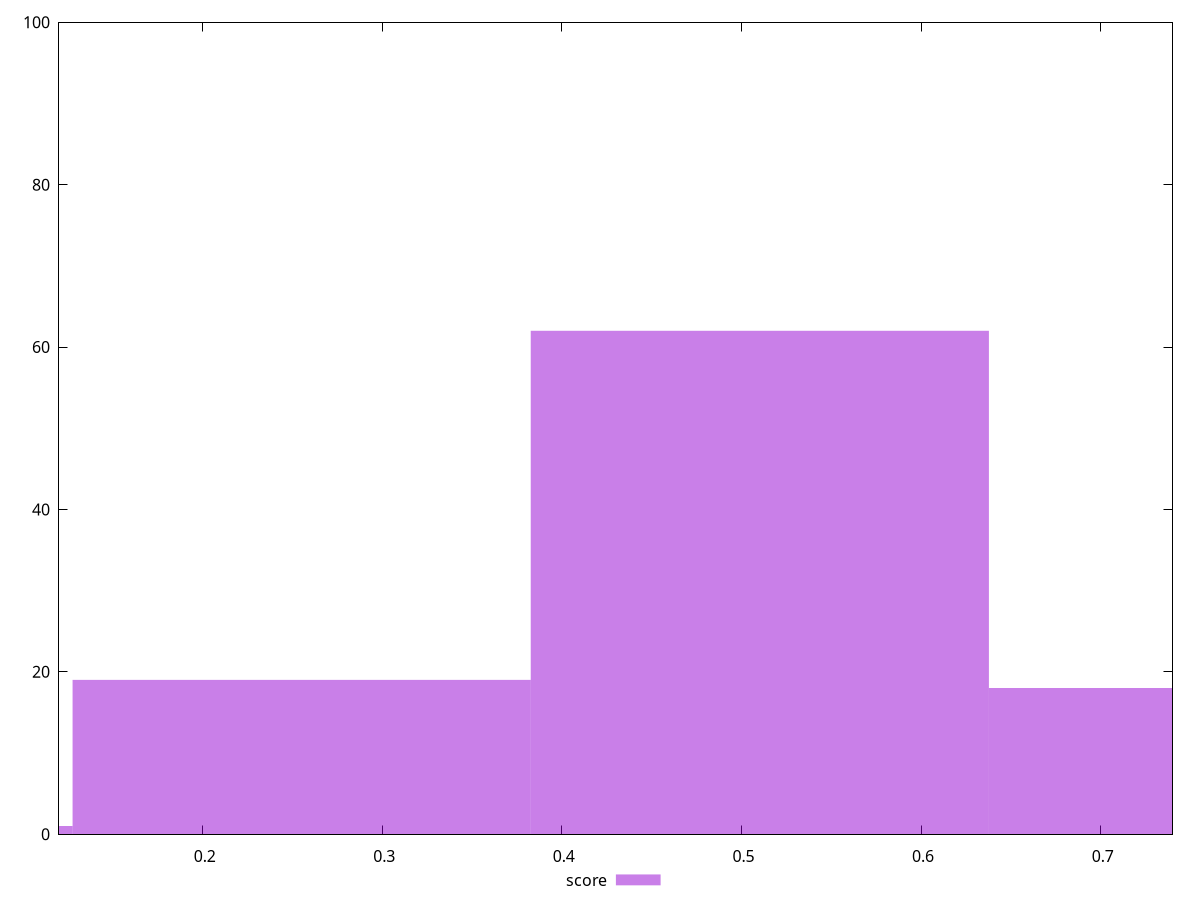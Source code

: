 reset

$score <<EOF
0 1
0.5102232468296801 62
0.7653348702445202 18
0.25511162341484006 19
EOF

set key outside below
set boxwidth 0.25511162341484006
set xrange [0.12:0.74]
set yrange [0:100]
set trange [0:100]
set style fill transparent solid 0.5 noborder
set terminal svg size 640, 490 enhanced background rgb 'white'
set output "report_00026_2021-02-22T21:38:55.199Z/speed-index/samples/pages+cached/score/histogram.svg"

plot $score title "score" with boxes

reset
